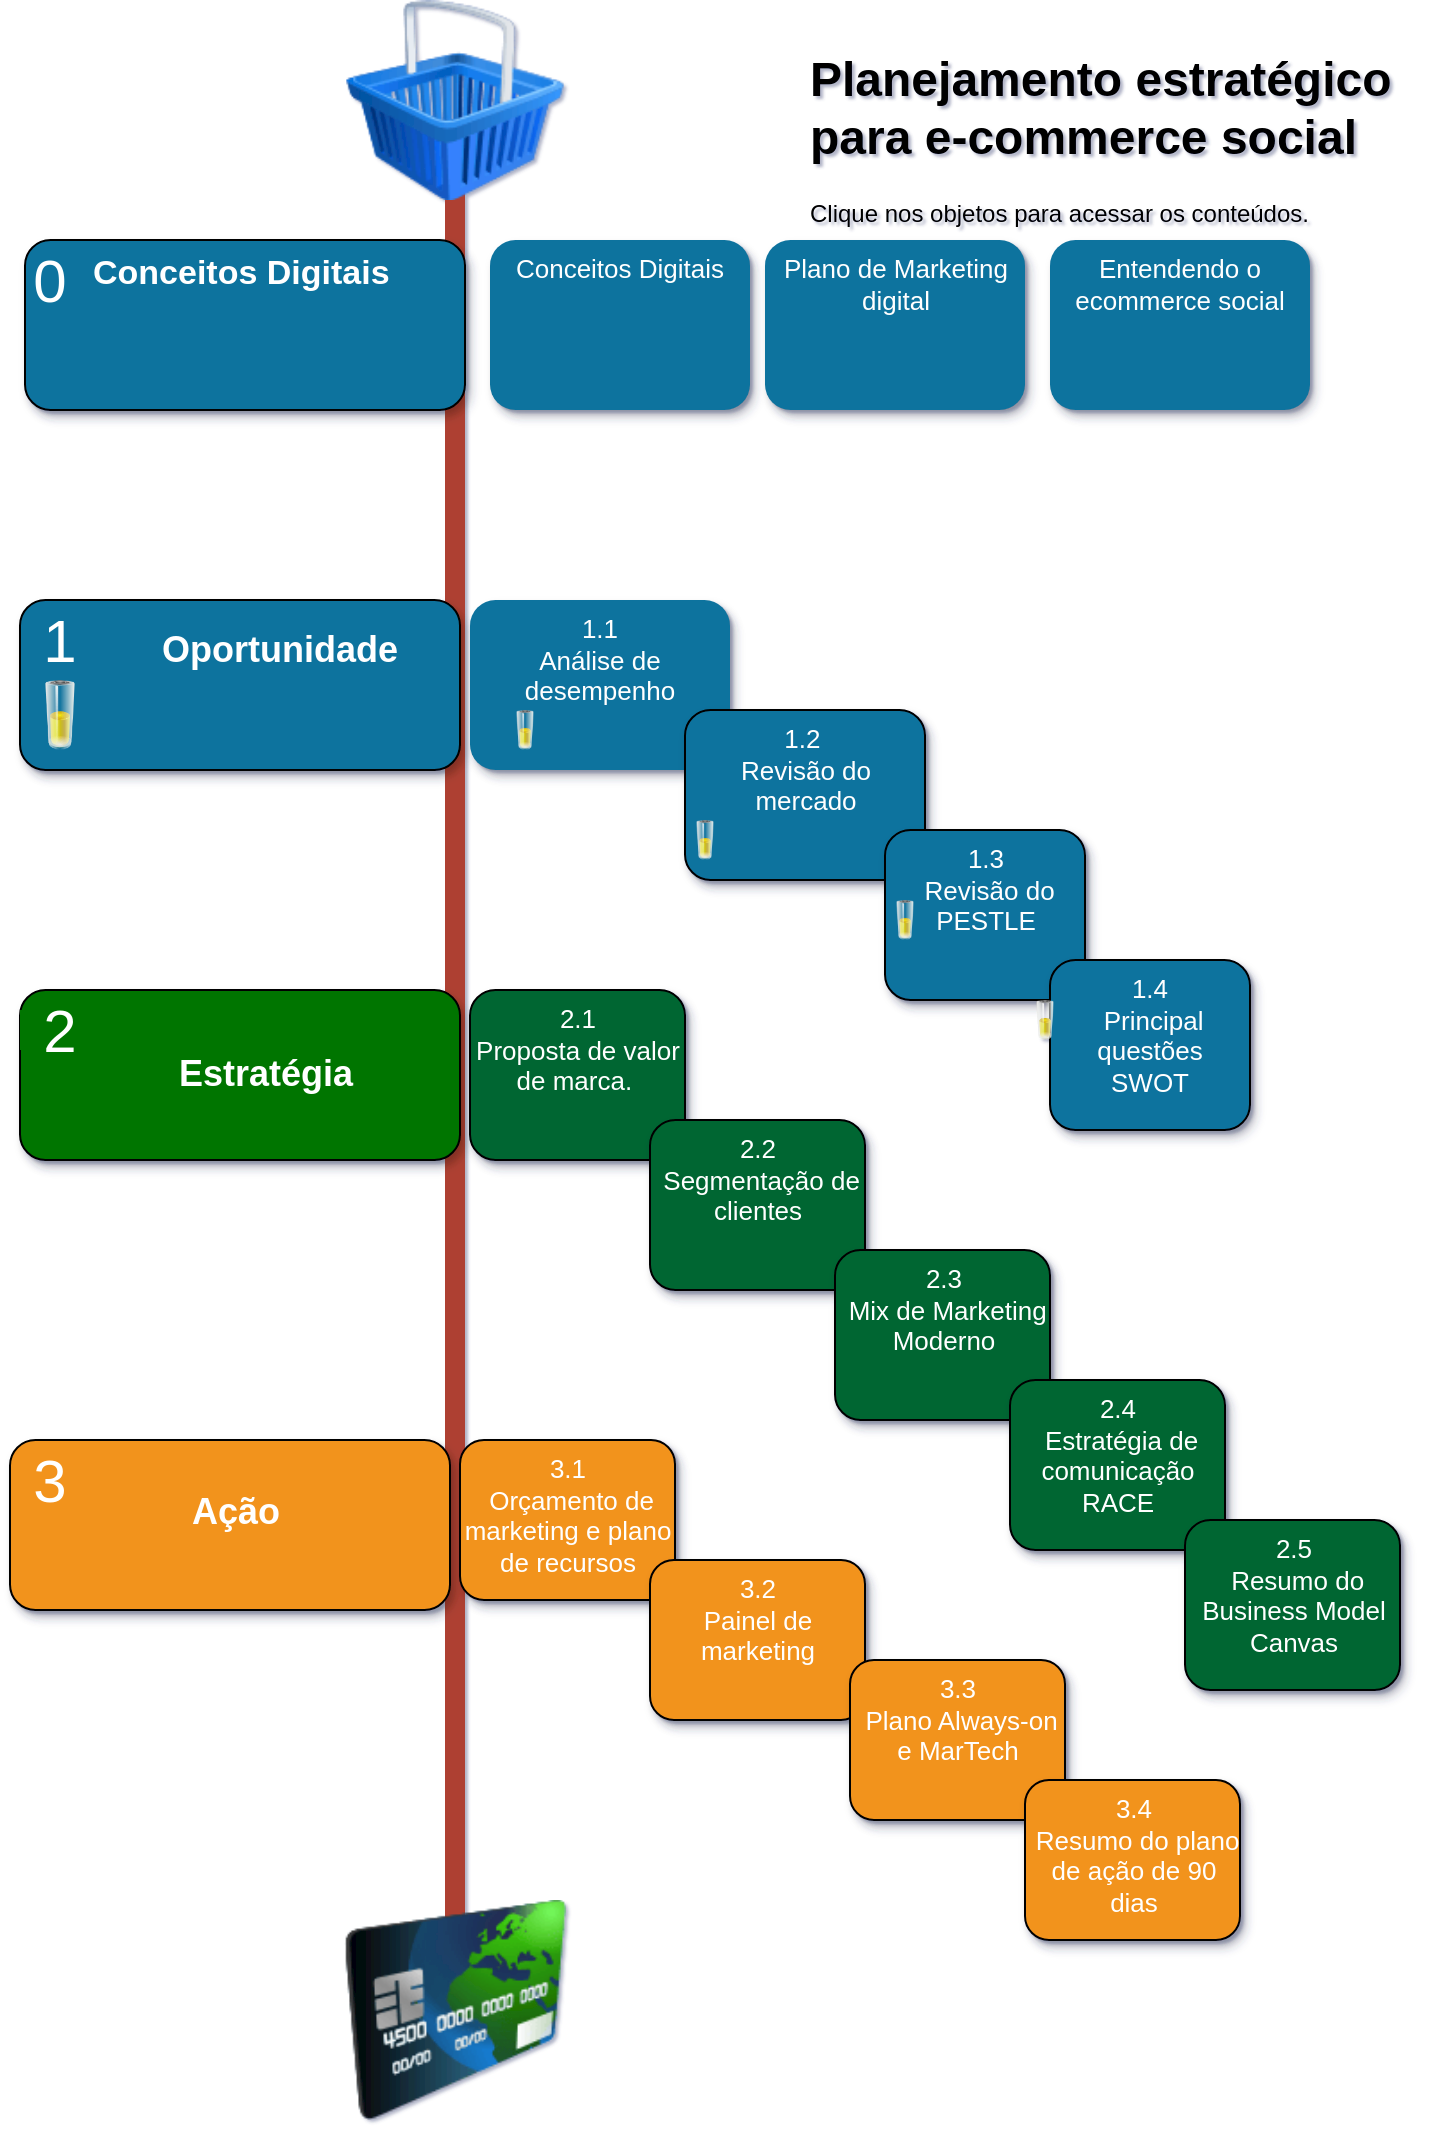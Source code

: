 <mxfile version="22.1.19" type="github">
  <diagram name="Page-1" id="fbcf5db9-b524-4cd4-e4f3-379dc89c3999">
    <mxGraphModel dx="1007" dy="549" grid="1" gridSize="10" guides="1" tooltips="1" connect="1" arrows="1" fold="1" page="1" pageScale="1" pageWidth="827" pageHeight="1169" background="none" math="0" shadow="1">
      <root>
        <mxCell id="0" />
        <mxCell id="1" parent="0" />
        <mxCell id="2a0f93b5c73ef8e7-1" value="" style="line;strokeWidth=10;direction=south;html=1;fillColor=none;fontSize=13;fontColor=#000000;align=center;strokeColor=#AE4132;movable=1;resizable=1;rotatable=1;deletable=1;editable=1;locked=0;connectable=1;" parent="1" vertex="1">
          <mxGeometry x="247.5" y="90" width="10" height="880" as="geometry" />
        </mxCell>
        <mxCell id="2a0f93b5c73ef8e7-2" value="" style="rounded=1;whiteSpace=wrap;html=1;strokeColor=default;strokeWidth=1;fillColor=#10739E;fontSize=13;fontColor=#FFFFFF;align=center;gradientColor=none;gradientDirection=east;verticalAlign=top;shadow=1;movable=1;resizable=1;rotatable=1;deletable=1;editable=1;locked=0;connectable=1;" parent="1" vertex="1">
          <mxGeometry x="35" y="310" width="220" height="85" as="geometry" />
        </mxCell>
        <mxCell id="2a0f93b5c73ef8e7-3" value="1" style="text;html=1;strokeColor=none;fillColor=none;align=center;verticalAlign=middle;whiteSpace=wrap;fontSize=30;fontColor=#FFFFFF;movable=1;resizable=1;rotatable=1;deletable=1;editable=1;locked=0;connectable=1;" parent="1" vertex="1">
          <mxGeometry x="35" y="320" width="40" height="20" as="geometry" />
        </mxCell>
        <mxCell id="2a0f93b5c73ef8e7-4" value="" style="rounded=1;whiteSpace=wrap;html=1;strokeColor=default;strokeWidth=1;fillColor=#007500;fontSize=13;fontColor=#FFFFFF;align=center;gradientColor=none;gradientDirection=east;verticalAlign=top;shadow=1;movable=1;resizable=1;rotatable=1;deletable=1;editable=1;locked=0;connectable=1;" parent="1" vertex="1">
          <mxGeometry x="35" y="505" width="220" height="85" as="geometry" />
        </mxCell>
        <mxCell id="2a0f93b5c73ef8e7-5" value="2" style="text;html=1;strokeColor=none;fillColor=#007500;align=center;verticalAlign=middle;whiteSpace=wrap;fontSize=30;fontColor=#FFFFFF;movable=1;resizable=1;rotatable=1;deletable=1;editable=1;locked=0;connectable=1;" parent="1" vertex="1">
          <mxGeometry x="35" y="515" width="40" height="20" as="geometry" />
        </mxCell>
        <mxCell id="2a0f93b5c73ef8e7-6" value="" style="rounded=1;whiteSpace=wrap;html=1;strokeColor=default;strokeWidth=1;fillColor=#F2931E;fontSize=13;fontColor=#FFFFFF;align=center;gradientColor=none;gradientDirection=east;verticalAlign=top;shadow=1;movable=1;resizable=1;rotatable=1;deletable=1;editable=1;locked=0;connectable=1;" parent="1" vertex="1">
          <mxGeometry x="30" y="730" width="220" height="85" as="geometry" />
        </mxCell>
        <mxCell id="2a0f93b5c73ef8e7-7" value="3" style="text;html=1;strokeColor=none;fillColor=none;align=center;verticalAlign=middle;whiteSpace=wrap;fontSize=30;fontColor=#FFFFFF;movable=1;resizable=1;rotatable=1;deletable=1;editable=1;locked=0;connectable=1;" parent="1" vertex="1">
          <mxGeometry x="30" y="740" width="40" height="20" as="geometry" />
        </mxCell>
        <UserObject label="&lt;h1&gt;Oportunidade&lt;/h1&gt;" link="https://labdx.org/entendo-o-e-commerce-social" linkTarget="_blank" id="2a0f93b5c73ef8e7-18">
          <mxCell style="text;html=1;spacing=5;spacingTop=-20;whiteSpace=wrap;overflow=hidden;strokeColor=none;strokeWidth=4;fillColor=none;gradientColor=#007FFF;fontSize=9;fontColor=#FFFFFF;align=center;movable=1;resizable=1;rotatable=1;deletable=1;editable=1;locked=0;connectable=1;" parent="1" vertex="1">
            <mxGeometry x="80" y="322.5" width="170" height="67.5" as="geometry" />
          </mxCell>
        </UserObject>
        <mxCell id="2a0f93b5c73ef8e7-19" value="&lt;h1&gt;Estratégia&lt;/h1&gt;" style="text;html=1;spacing=5;spacingTop=-20;whiteSpace=wrap;overflow=hidden;strokeColor=none;strokeWidth=4;fillColor=none;gradientColor=none;fontSize=9;fontColor=#FFFFFF;align=center;movable=1;resizable=1;rotatable=1;deletable=1;editable=1;locked=0;connectable=1;" parent="1" vertex="1">
          <mxGeometry x="77.5" y="535" width="160" height="50" as="geometry" />
        </mxCell>
        <mxCell id="2a0f93b5c73ef8e7-20" value="&lt;h1&gt;Ação&lt;/h1&gt;" style="text;html=1;spacing=5;spacingTop=-20;whiteSpace=wrap;overflow=hidden;strokeColor=none;strokeWidth=4;fillColor=none;gradientColor=#007FFF;fontSize=9;fontColor=#FFFFFF;align=center;movable=1;resizable=1;rotatable=1;deletable=1;editable=1;locked=0;connectable=1;" parent="1" vertex="1">
          <mxGeometry x="62.5" y="754" width="160" height="77" as="geometry" />
        </mxCell>
        <mxCell id="yTiDIMMULaR009IDPwPM-1" value="" style="image;html=1;image=img/lib/clip_art/finance/Credit_Card_128x128.png;movable=1;resizable=1;rotatable=1;deletable=1;editable=1;locked=0;connectable=1;" vertex="1" parent="1">
          <mxGeometry x="195" y="960" width="115" height="110" as="geometry" />
        </mxCell>
        <mxCell id="yTiDIMMULaR009IDPwPM-2" value="" style="image;html=1;image=img/lib/clip_art/finance/Shopping_Cart_128x128.png;movable=1;resizable=1;rotatable=1;deletable=1;editable=1;locked=0;connectable=1;" vertex="1" parent="1">
          <mxGeometry x="190" y="10" width="125" height="100" as="geometry" />
        </mxCell>
        <mxCell id="yTiDIMMULaR009IDPwPM-9" value="&lt;h1&gt;Planejamento estratégico para e-commerce social&lt;/h1&gt;&lt;p&gt;Clique nos objetos para acessar os conteúdos.&lt;/p&gt;" style="text;html=1;strokeColor=none;fillColor=none;spacing=5;spacingTop=-20;whiteSpace=wrap;overflow=hidden;rounded=0;" vertex="1" parent="1">
          <mxGeometry x="425" y="30" width="310" height="120" as="geometry" />
        </mxCell>
        <mxCell id="yTiDIMMULaR009IDPwPM-11" value="" style="image;html=1;image=img/lib/clip_art/general/Battery_50_128x128.png;movable=1;resizable=1;rotatable=1;deletable=1;editable=1;locked=0;connectable=1;" vertex="1" parent="1">
          <mxGeometry x="35" y="350" width="40" height="35" as="geometry" />
        </mxCell>
        <mxCell id="yTiDIMMULaR009IDPwPM-23" value="1.1&lt;br&gt;Análise de desempenho" style="rounded=1;whiteSpace=wrap;html=1;strokeColor=none;strokeWidth=1;fillColor=#10739E;fontSize=13;fontColor=#FFFFFF;align=center;gradientColor=none;gradientDirection=east;verticalAlign=top;shadow=1;movable=1;resizable=1;rotatable=1;deletable=1;editable=1;locked=0;connectable=1;" vertex="1" parent="1">
          <mxGeometry x="260" y="310" width="130" height="85" as="geometry" />
        </mxCell>
        <mxCell id="yTiDIMMULaR009IDPwPM-27" value="&lt;div&gt;1.2&amp;nbsp;&lt;/div&gt;&lt;div&gt;Revisão do mercado&lt;/div&gt;&lt;div&gt;&lt;br&gt;&lt;/div&gt;" style="rounded=1;whiteSpace=wrap;html=1;strokeColor=default;strokeWidth=1;fillColor=#10739E;fontSize=13;fontColor=#FFFFFF;align=center;gradientColor=none;gradientDirection=east;verticalAlign=top;shadow=1;movable=1;resizable=1;rotatable=1;deletable=1;editable=1;locked=0;connectable=1;" vertex="1" parent="1">
          <mxGeometry x="367.5" y="365" width="120" height="85" as="geometry" />
        </mxCell>
        <mxCell id="yTiDIMMULaR009IDPwPM-29" value="1.3&lt;br&gt;&amp;nbsp;Revisão do PESTLE" style="rounded=1;whiteSpace=wrap;html=1;strokeColor=default;strokeWidth=1;fillColor=#10739E;fontSize=13;fontColor=#FFFFFF;align=center;gradientColor=none;gradientDirection=east;verticalAlign=top;shadow=1;movable=1;resizable=1;rotatable=1;deletable=1;editable=1;locked=0;connectable=1;" vertex="1" parent="1">
          <mxGeometry x="467.5" y="425" width="100" height="85" as="geometry" />
        </mxCell>
        <mxCell id="yTiDIMMULaR009IDPwPM-30" value="" style="image;html=1;image=img/lib/clip_art/general/Battery_50_128x128.png;movable=1;resizable=1;rotatable=1;deletable=1;editable=1;locked=0;connectable=1;strokeColor=default;" vertex="1" parent="1">
          <mxGeometry x="367.5" y="420" width="20" height="20" as="geometry" />
        </mxCell>
        <mxCell id="yTiDIMMULaR009IDPwPM-37" value="2.1&lt;br&gt;Proposta de valor de marca.&amp;nbsp;" style="rounded=1;whiteSpace=wrap;html=1;strokeColor=default;strokeWidth=1;fillColor=#006633;fontSize=13;fontColor=#FFFFFF;align=center;gradientColor=none;gradientDirection=east;verticalAlign=top;shadow=1;movable=1;resizable=1;rotatable=1;deletable=1;editable=1;locked=0;connectable=1;" vertex="1" parent="1">
          <mxGeometry x="260" y="505" width="107.5" height="85" as="geometry" />
        </mxCell>
        <mxCell id="yTiDIMMULaR009IDPwPM-43" value="1.4&lt;br&gt;&amp;nbsp;Principal questões &lt;br&gt;SWOT" style="rounded=1;whiteSpace=wrap;html=1;strokeColor=default;strokeWidth=1;fillColor=#10739E;fontSize=13;fontColor=#FFFFFF;align=center;gradientColor=none;gradientDirection=east;verticalAlign=top;shadow=1;movable=1;resizable=1;rotatable=1;deletable=1;editable=1;locked=0;connectable=1;" vertex="1" parent="1">
          <mxGeometry x="550" y="490" width="100" height="85" as="geometry" />
        </mxCell>
        <mxCell id="yTiDIMMULaR009IDPwPM-44" value="" style="image;html=1;image=img/lib/clip_art/general/Battery_50_128x128.png;movable=1;resizable=1;rotatable=1;deletable=1;editable=1;locked=0;connectable=1;strokeColor=default;" vertex="1" parent="1">
          <mxGeometry x="467.5" y="460" width="20" height="20" as="geometry" />
        </mxCell>
        <mxCell id="yTiDIMMULaR009IDPwPM-45" value="" style="image;html=1;image=img/lib/clip_art/general/Battery_50_128x128.png;movable=1;resizable=1;rotatable=1;deletable=1;editable=1;locked=0;connectable=1;strokeColor=default;" vertex="1" parent="1">
          <mxGeometry x="537.5" y="510" width="20" height="20" as="geometry" />
        </mxCell>
        <mxCell id="yTiDIMMULaR009IDPwPM-46" value="" style="image;html=1;image=img/lib/clip_art/general/Battery_50_128x128.png;movable=1;resizable=1;rotatable=1;deletable=1;editable=1;locked=0;connectable=1;strokeColor=default;" vertex="1" parent="1">
          <mxGeometry x="277.5" y="365" width="20" height="20" as="geometry" />
        </mxCell>
        <mxCell id="yTiDIMMULaR009IDPwPM-50" value="2.2&lt;br&gt;&amp;nbsp;Segmentação de clientes" style="rounded=1;whiteSpace=wrap;html=1;strokeColor=default;strokeWidth=1;fillColor=#006633;fontSize=13;fontColor=#FFFFFF;align=center;gradientColor=none;gradientDirection=east;verticalAlign=top;shadow=1;movable=1;resizable=1;rotatable=1;deletable=1;editable=1;locked=0;connectable=1;glass=0;" vertex="1" parent="1">
          <mxGeometry x="350" y="570" width="107.5" height="85" as="geometry" />
        </mxCell>
        <mxCell id="yTiDIMMULaR009IDPwPM-51" value="2.3&lt;br&gt;&amp;nbsp;Mix de Marketing Moderno" style="rounded=1;whiteSpace=wrap;html=1;strokeColor=default;strokeWidth=1;fillColor=#006633;fontSize=13;fontColor=#FFFFFF;align=center;gradientColor=none;gradientDirection=east;verticalAlign=top;shadow=1;movable=1;resizable=1;rotatable=1;deletable=1;editable=1;locked=0;connectable=1;" vertex="1" parent="1">
          <mxGeometry x="442.5" y="635" width="107.5" height="85" as="geometry" />
        </mxCell>
        <mxCell id="yTiDIMMULaR009IDPwPM-52" value="2.4&lt;br&gt;&amp;nbsp;Estratégia de comunicação RACE" style="rounded=1;whiteSpace=wrap;html=1;strokeColor=default;strokeWidth=1;fillColor=#006633;fontSize=13;fontColor=#FFFFFF;align=center;gradientColor=none;gradientDirection=east;verticalAlign=top;shadow=1;movable=1;resizable=1;rotatable=1;deletable=1;editable=1;locked=0;connectable=1;" vertex="1" parent="1">
          <mxGeometry x="530" y="700" width="107.5" height="85" as="geometry" />
        </mxCell>
        <mxCell id="yTiDIMMULaR009IDPwPM-53" value="2.5&lt;br&gt;&amp;nbsp;Resumo do Business Model Canvas" style="rounded=1;whiteSpace=wrap;html=1;strokeColor=default;strokeWidth=1;fillColor=#006633;fontSize=13;fontColor=#FFFFFF;align=center;gradientColor=none;gradientDirection=east;verticalAlign=top;shadow=1;movable=1;resizable=1;rotatable=1;deletable=1;editable=1;locked=0;connectable=1;" vertex="1" parent="1">
          <mxGeometry x="617.5" y="770" width="107.5" height="85" as="geometry" />
        </mxCell>
        <mxCell id="yTiDIMMULaR009IDPwPM-54" value="3.1&lt;br&gt;&amp;nbsp;Orçamento de marketing e plano de recursos" style="rounded=1;whiteSpace=wrap;html=1;strokeColor=default;strokeWidth=1;fillColor=#F2931E;fontSize=13;fontColor=#FFFFFF;align=center;gradientColor=none;gradientDirection=east;verticalAlign=top;shadow=1;movable=1;resizable=1;rotatable=1;deletable=1;editable=1;locked=0;connectable=1;" vertex="1" parent="1">
          <mxGeometry x="255" y="730" width="107.5" height="80" as="geometry" />
        </mxCell>
        <mxCell id="yTiDIMMULaR009IDPwPM-55" value="3.2&lt;br&gt;Painel de marketing" style="rounded=1;whiteSpace=wrap;html=1;strokeColor=default;strokeWidth=1;fillColor=#F2931E;fontSize=13;fontColor=#FFFFFF;align=center;gradientColor=none;gradientDirection=east;verticalAlign=top;shadow=1;movable=1;resizable=1;rotatable=1;deletable=1;editable=1;locked=0;connectable=1;" vertex="1" parent="1">
          <mxGeometry x="350" y="790" width="107.5" height="80" as="geometry" />
        </mxCell>
        <mxCell id="yTiDIMMULaR009IDPwPM-56" value="3.3&lt;br&gt;&amp;nbsp;Plano Always-on e MarTech" style="rounded=1;whiteSpace=wrap;html=1;strokeColor=default;strokeWidth=1;fillColor=#F2931E;fontSize=13;fontColor=#FFFFFF;align=center;gradientColor=none;gradientDirection=east;verticalAlign=top;shadow=1;movable=1;resizable=1;rotatable=1;deletable=1;editable=1;locked=0;connectable=1;" vertex="1" parent="1">
          <mxGeometry x="450" y="840" width="107.5" height="80" as="geometry" />
        </mxCell>
        <mxCell id="yTiDIMMULaR009IDPwPM-57" value="3.4&lt;br&gt;&amp;nbsp;Resumo do plano de ação de 90 dias" style="rounded=1;whiteSpace=wrap;html=1;strokeColor=default;strokeWidth=1;fillColor=#F2931E;fontSize=13;fontColor=#FFFFFF;align=center;gradientColor=none;gradientDirection=east;verticalAlign=top;shadow=1;movable=1;resizable=1;rotatable=1;deletable=1;editable=1;locked=0;connectable=1;" vertex="1" parent="1">
          <mxGeometry x="537.5" y="900" width="107.5" height="80" as="geometry" />
        </mxCell>
        <UserObject label="Conceitos Digitais&amp;nbsp;" link="https://labdx.org/blog-marketing" id="yTiDIMMULaR009IDPwPM-60">
          <mxCell style="rounded=1;whiteSpace=wrap;html=1;strokeColor=default;strokeWidth=1;fillColor=#10739E;fontSize=17;fontColor=#FFFFFF;align=center;gradientColor=none;gradientDirection=east;verticalAlign=top;shadow=1;movable=1;resizable=1;rotatable=1;deletable=1;editable=1;locked=0;connectable=1;fontStyle=1" vertex="1" parent="1">
            <mxGeometry x="37.5" y="130" width="220" height="85" as="geometry" />
          </mxCell>
        </UserObject>
        <mxCell id="yTiDIMMULaR009IDPwPM-61" value="0" style="text;html=1;strokeColor=none;fillColor=none;align=center;verticalAlign=middle;whiteSpace=wrap;fontSize=30;fontColor=#FFFFFF;movable=1;resizable=1;rotatable=1;deletable=1;editable=1;locked=0;connectable=1;" vertex="1" parent="1">
          <mxGeometry x="30" y="140" width="40" height="20" as="geometry" />
        </mxCell>
        <UserObject label="Conceitos Digitais" link="https://labdx.org/conceitos-digitais" linkTarget="_blank" id="yTiDIMMULaR009IDPwPM-62">
          <mxCell style="rounded=1;whiteSpace=wrap;html=1;strokeColor=none;strokeWidth=1;fillColor=#10739E;fontSize=13;fontColor=#FFFFFF;align=center;gradientColor=none;gradientDirection=east;verticalAlign=top;shadow=1;movable=1;resizable=1;rotatable=1;deletable=1;editable=1;locked=0;connectable=1;" vertex="1" parent="1">
            <mxGeometry x="270" y="130" width="130" height="85" as="geometry" />
          </mxCell>
        </UserObject>
        <UserObject label="Plano de Marketing digital" link="https://labdx.org/plano-de-marketing-digital" linkTarget="_blank" id="yTiDIMMULaR009IDPwPM-63">
          <mxCell style="rounded=1;whiteSpace=wrap;html=1;strokeColor=none;strokeWidth=1;fillColor=#10739E;fontSize=13;fontColor=#FFFFFF;align=center;gradientColor=none;gradientDirection=east;verticalAlign=top;shadow=1;movable=1;resizable=1;rotatable=1;deletable=1;editable=1;locked=0;connectable=1;" vertex="1" parent="1">
            <mxGeometry x="407.5" y="130" width="130" height="85" as="geometry" />
          </mxCell>
        </UserObject>
        <UserObject label="Entendendo o ecommerce social" link="https://labdx.org/entendo-o-e-commerce-social" linkTarget="_blank" id="yTiDIMMULaR009IDPwPM-64">
          <mxCell style="rounded=1;whiteSpace=wrap;html=1;strokeColor=none;strokeWidth=1;fillColor=#10739E;fontSize=13;fontColor=#FFFFFF;align=center;gradientColor=none;gradientDirection=east;verticalAlign=top;shadow=1;movable=1;resizable=1;rotatable=1;deletable=1;editable=1;locked=0;connectable=1;" vertex="1" parent="1">
            <mxGeometry x="550" y="130" width="130" height="85" as="geometry" />
          </mxCell>
        </UserObject>
      </root>
    </mxGraphModel>
  </diagram>
</mxfile>
